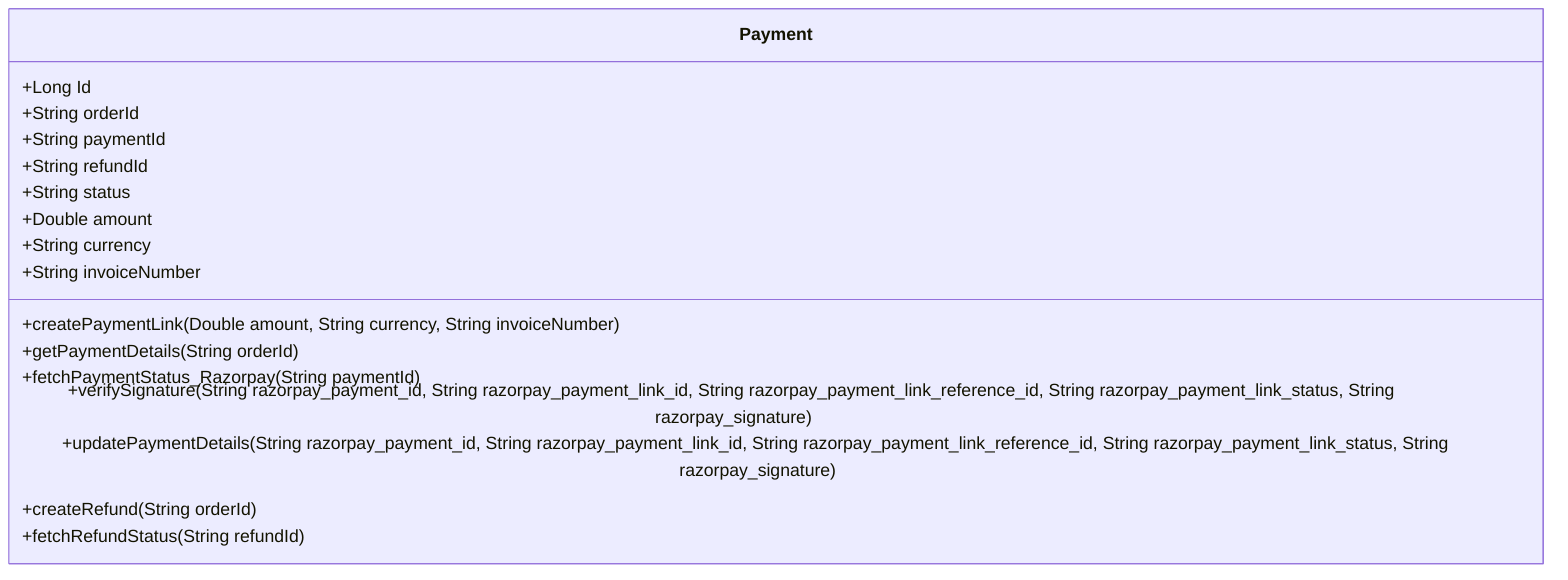 classDiagram
    class Payment {
        +Long Id
        +String orderId
        +String paymentId
        +String refundId
        +String status
        +Double amount
        +String currency
        +String invoiceNumber
        +createPaymentLink(Double amount, String currency, String invoiceNumber)
        +getPaymentDetails(String orderId) 
        +fetchPaymentStatus_Razorpay(String paymentId)
        +verifySignature(String razorpay_payment_id, String razorpay_payment_link_id, String razorpay_payment_link_reference_id, String razorpay_payment_link_status, String razorpay_signature)
        +updatePaymentDetails(String razorpay_payment_id, String razorpay_payment_link_id, String razorpay_payment_link_reference_id, String razorpay_payment_link_status, String razorpay_signature)
        +createRefund(String orderId) 
        +fetchRefundStatus(String refundId)
    }